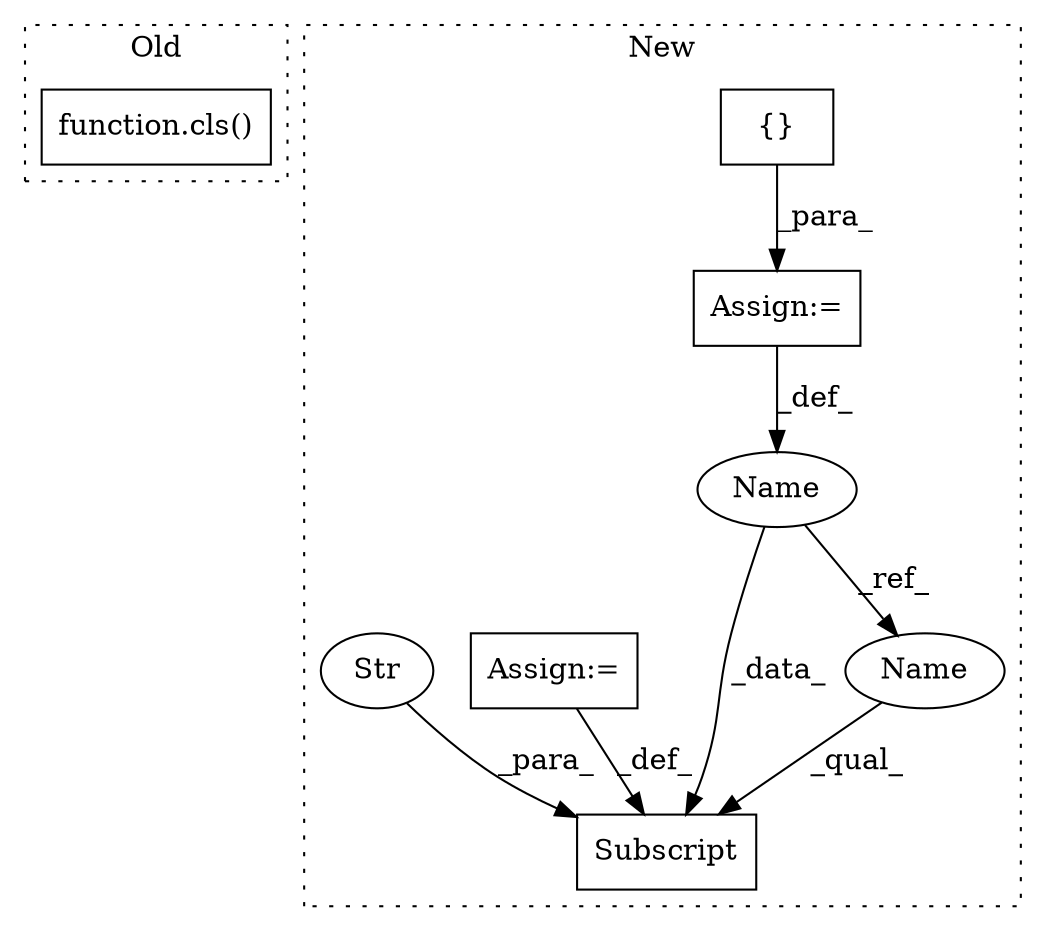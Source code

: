 digraph G {
subgraph cluster0 {
1 [label="function.cls()" a="75" s="736,750" l="4,1" shape="box"];
label = "Old";
style="dotted";
}
subgraph cluster1 {
2 [label="{}" a="95" s="1035,1036" l="2,1" shape="box"];
3 [label="Assign:=" a="68" s="1032" l="3" shape="box"];
4 [label="Subscript" a="63" s="1577,0" l="17,0" shape="box"];
5 [label="Name" a="87" s="1023" l="9" shape="ellipse"];
6 [label="Assign:=" a="68" s="1594" l="3" shape="box"];
7 [label="Str" a="66" s="1587" l="6" shape="ellipse"];
8 [label="Name" a="87" s="1577" l="9" shape="ellipse"];
label = "New";
style="dotted";
}
2 -> 3 [label="_para_"];
3 -> 5 [label="_def_"];
5 -> 4 [label="_data_"];
5 -> 8 [label="_ref_"];
6 -> 4 [label="_def_"];
7 -> 4 [label="_para_"];
8 -> 4 [label="_qual_"];
}